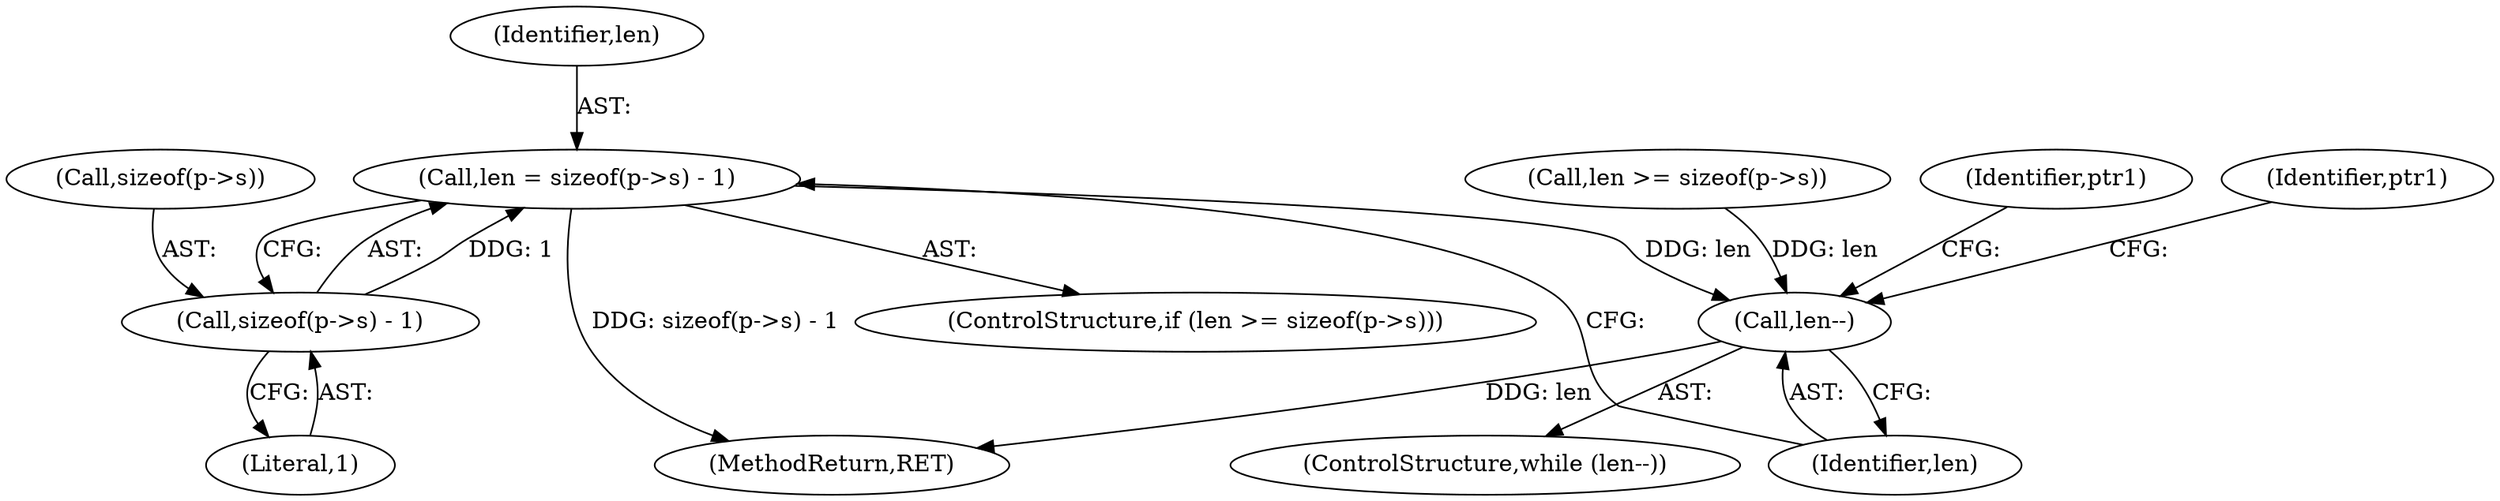digraph "0_file_4a284c89d6ef11aca34da65da7d673050a5ea320_2@API" {
"1000195" [label="(Call,len = sizeof(p->s) - 1)"];
"1000197" [label="(Call,sizeof(p->s) - 1)"];
"1000204" [label="(Call,len--)"];
"1000203" [label="(ControlStructure,while (len--))"];
"1000879" [label="(MethodReturn,RET)"];
"1000215" [label="(Identifier,ptr1)"];
"1000196" [label="(Identifier,len)"];
"1000202" [label="(Literal,1)"];
"1000197" [label="(Call,sizeof(p->s) - 1)"];
"1000188" [label="(ControlStructure,if (len >= sizeof(p->s)))"];
"1000209" [label="(Identifier,ptr1)"];
"1000189" [label="(Call,len >= sizeof(p->s))"];
"1000205" [label="(Identifier,len)"];
"1000198" [label="(Call,sizeof(p->s))"];
"1000195" [label="(Call,len = sizeof(p->s) - 1)"];
"1000204" [label="(Call,len--)"];
"1000195" -> "1000188"  [label="AST: "];
"1000195" -> "1000197"  [label="CFG: "];
"1000196" -> "1000195"  [label="AST: "];
"1000197" -> "1000195"  [label="AST: "];
"1000205" -> "1000195"  [label="CFG: "];
"1000195" -> "1000879"  [label="DDG: sizeof(p->s) - 1"];
"1000197" -> "1000195"  [label="DDG: 1"];
"1000195" -> "1000204"  [label="DDG: len"];
"1000197" -> "1000202"  [label="CFG: "];
"1000198" -> "1000197"  [label="AST: "];
"1000202" -> "1000197"  [label="AST: "];
"1000204" -> "1000203"  [label="AST: "];
"1000204" -> "1000205"  [label="CFG: "];
"1000205" -> "1000204"  [label="AST: "];
"1000209" -> "1000204"  [label="CFG: "];
"1000215" -> "1000204"  [label="CFG: "];
"1000204" -> "1000879"  [label="DDG: len"];
"1000189" -> "1000204"  [label="DDG: len"];
}
